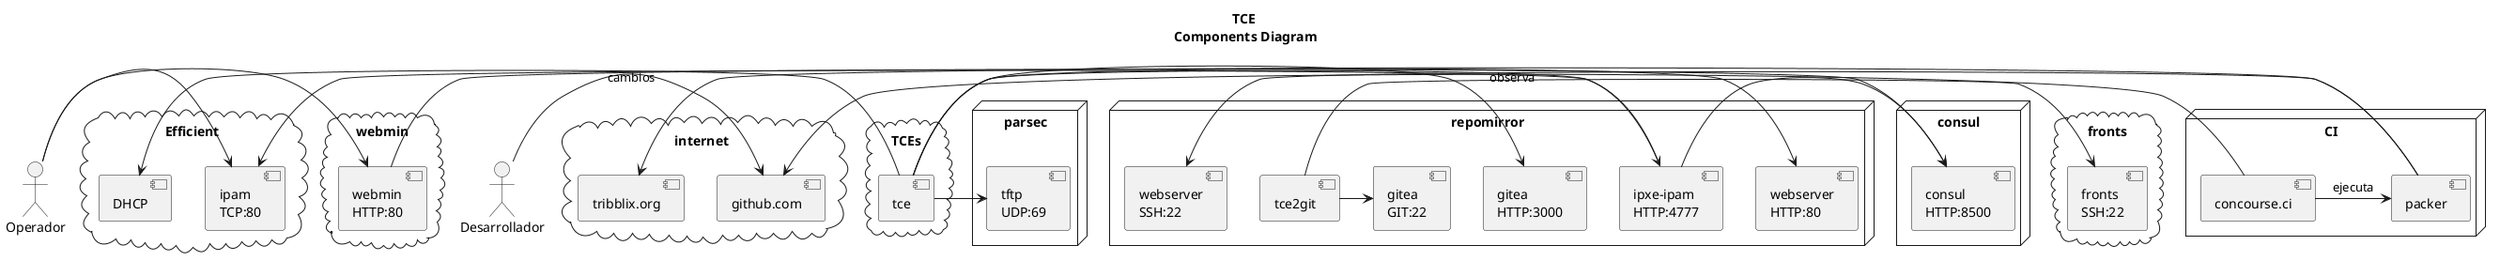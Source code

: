 @startuml
title TCE\n Components Diagram
skinparam componentStyle uml2

actor Operador
actor Desarrollador

cloud "Efficient" {
  [DHCP]
  [ipam\nTCP:80] as IPAM80
}

node "repomirror" {
  [tce2git]
  [webserver\nHTTP:80] as WEB80
  [webserver\nSSH:22] as WEB22
  [gitea\nHTTP:3000] as GITEA3000
  [gitea\nGIT:22] as GITEA22
  [ipxe-ipam\nHTTP:4777] as IPXE4777
}

node "consul" {
  [consul\nHTTP:8500] as CONSUL8500
}

cloud "fronts" {
  [fronts\nSSH:22] as FRONTS22
}

cloud "TCEs" {
  [tce]
}

cloud "webmin" {
  [webmin\nHTTP:80] as WEBMIN80
}

node "parsec" {
  [tftp\nUDP:69] as TFTP69
}

cloud "internet" {
  [github.com]
  [tribblix.org]
}

node "CI" {
  [concourse.ci]
  [packer]
}

Operador -> IPAM80
Operador -> WEBMIN80
Desarrollador -> github.com : cambios
[tce] -> DHCP
[tce] -> TFTP69
[tce] -> WEB80
[tce] -> IPXE4777
[tce] -> GITEA3000
IPXE4777 -> IPAM80
IPXE4777 -> CONSUL8500
WEBMIN80 -> CONSUL8500
[tce2git] -> FRONTS22
[tce2git] -> GITEA22
[packer] -> WEB22
[concourse.ci] -> [github.com] : observa
[concourse.ci] -> [packer] : ejecuta
[packer] -> [tribblix.org]
@enduml
